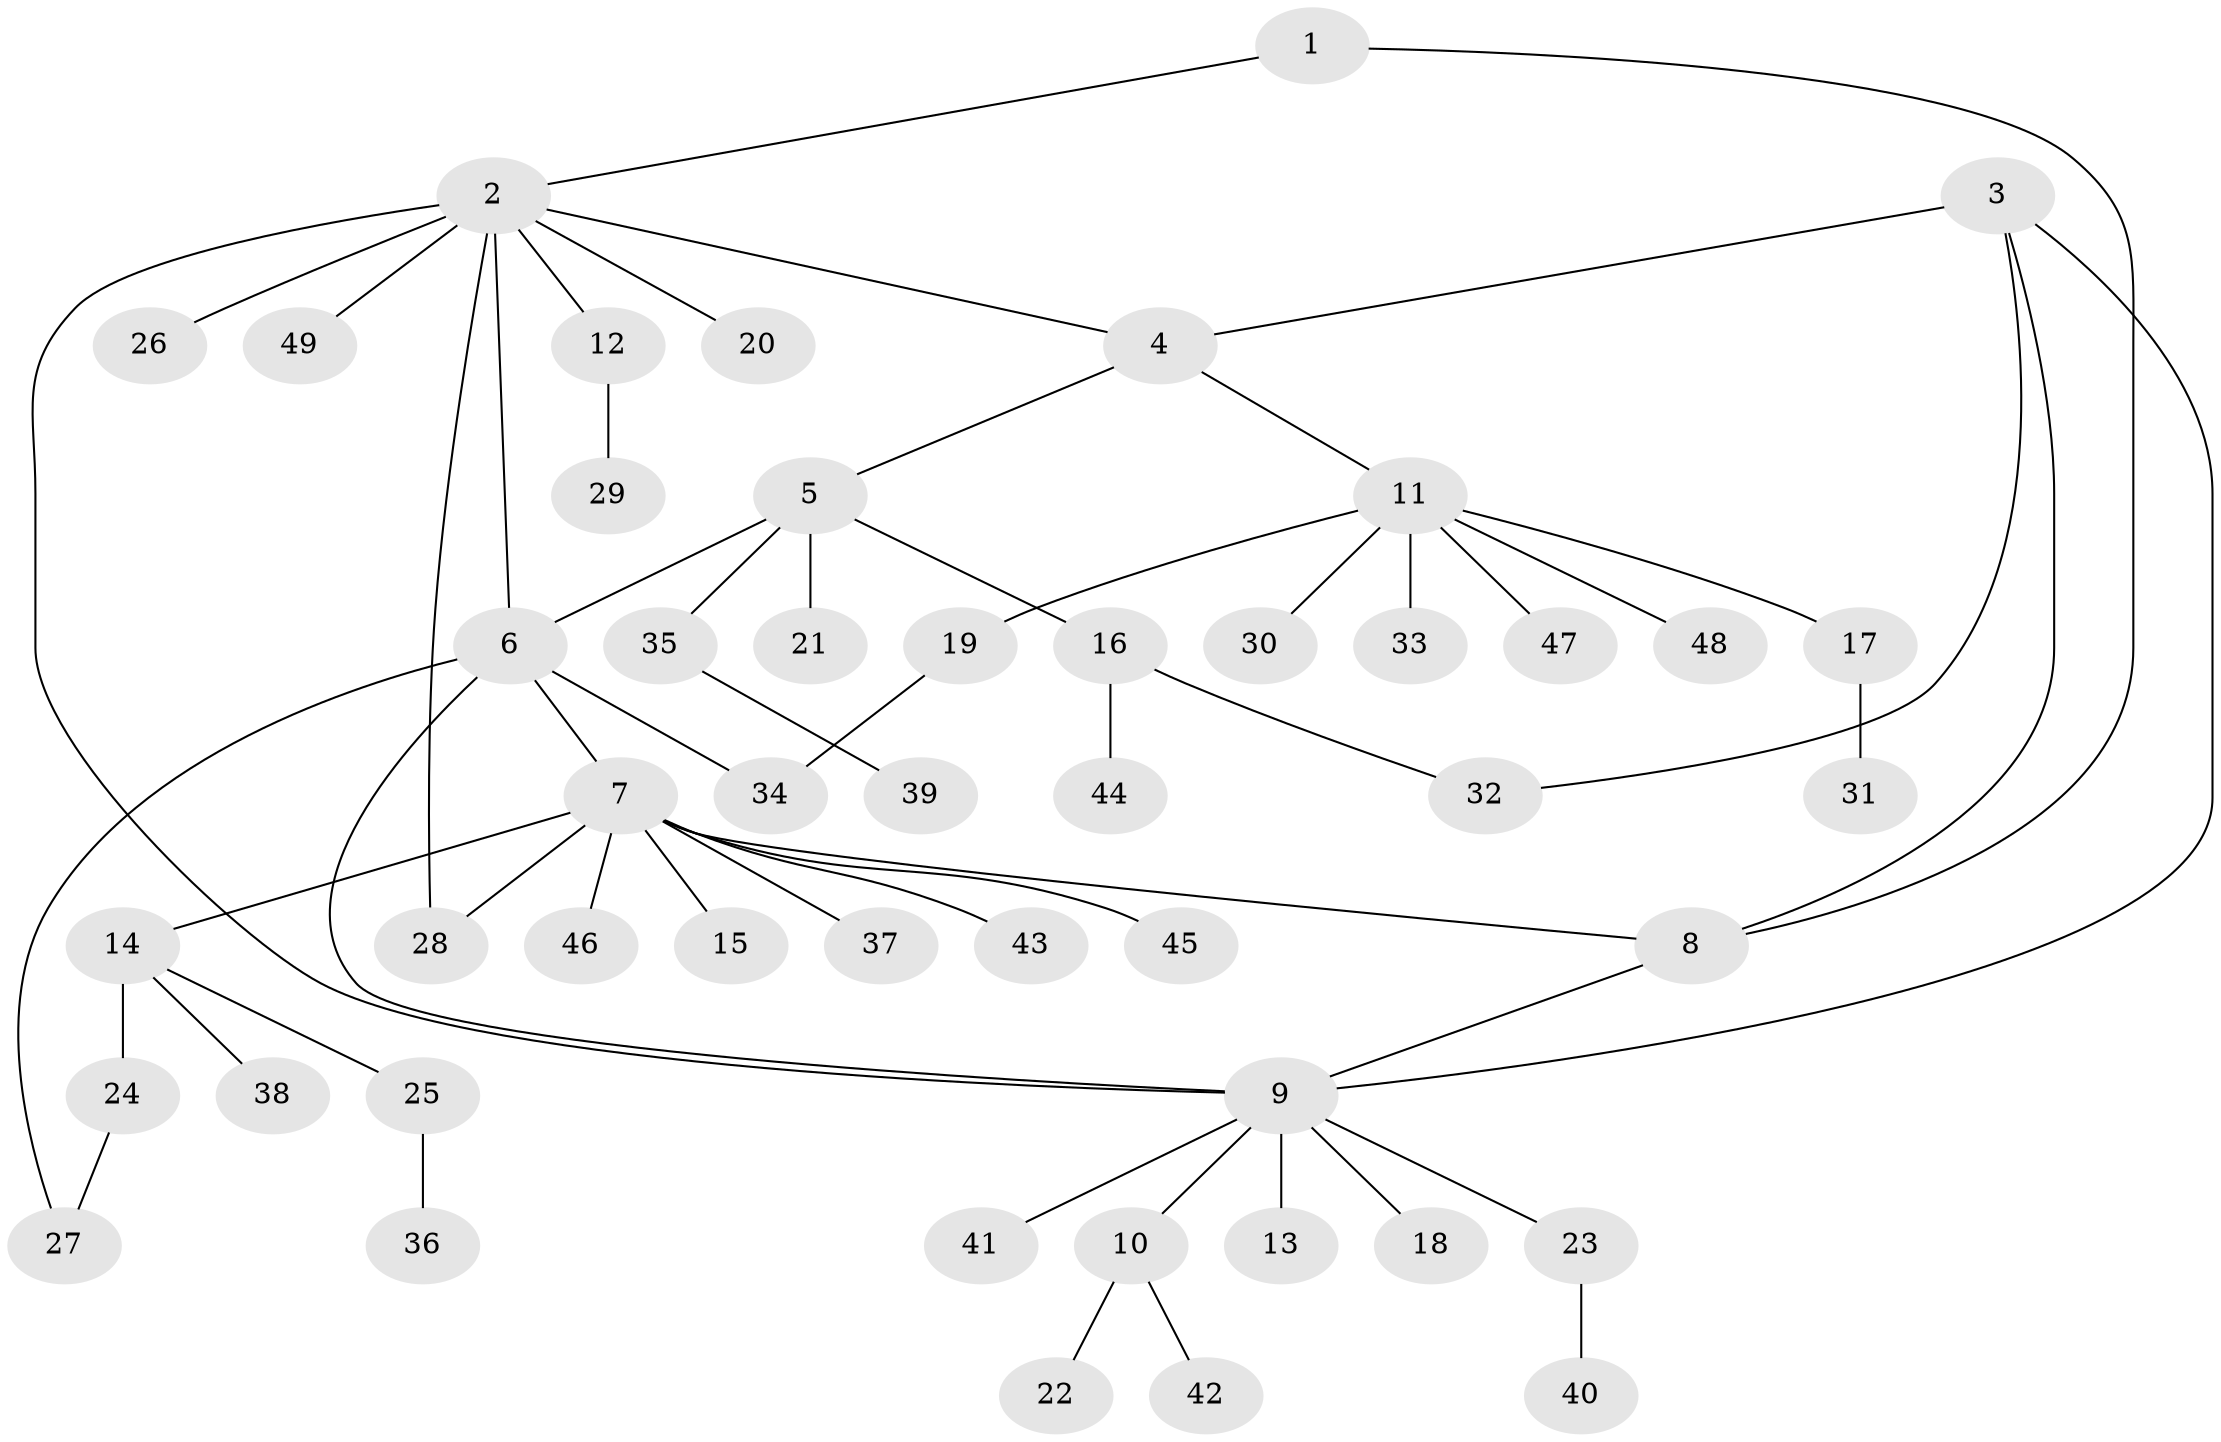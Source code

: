 // coarse degree distribution, {9: 0.029411764705882353, 4: 0.058823529411764705, 7: 0.029411764705882353, 6: 0.058823529411764705, 8: 0.058823529411764705, 2: 0.17647058823529413, 1: 0.5588235294117647, 3: 0.029411764705882353}
// Generated by graph-tools (version 1.1) at 2025/52/02/27/25 19:52:21]
// undirected, 49 vertices, 58 edges
graph export_dot {
graph [start="1"]
  node [color=gray90,style=filled];
  1;
  2;
  3;
  4;
  5;
  6;
  7;
  8;
  9;
  10;
  11;
  12;
  13;
  14;
  15;
  16;
  17;
  18;
  19;
  20;
  21;
  22;
  23;
  24;
  25;
  26;
  27;
  28;
  29;
  30;
  31;
  32;
  33;
  34;
  35;
  36;
  37;
  38;
  39;
  40;
  41;
  42;
  43;
  44;
  45;
  46;
  47;
  48;
  49;
  1 -- 2;
  1 -- 8;
  2 -- 4;
  2 -- 6;
  2 -- 9;
  2 -- 12;
  2 -- 20;
  2 -- 26;
  2 -- 28;
  2 -- 49;
  3 -- 4;
  3 -- 8;
  3 -- 9;
  3 -- 32;
  4 -- 5;
  4 -- 11;
  5 -- 6;
  5 -- 16;
  5 -- 21;
  5 -- 35;
  6 -- 7;
  6 -- 9;
  6 -- 27;
  6 -- 34;
  7 -- 8;
  7 -- 14;
  7 -- 15;
  7 -- 28;
  7 -- 37;
  7 -- 43;
  7 -- 45;
  7 -- 46;
  8 -- 9;
  9 -- 10;
  9 -- 13;
  9 -- 18;
  9 -- 23;
  9 -- 41;
  10 -- 22;
  10 -- 42;
  11 -- 17;
  11 -- 19;
  11 -- 30;
  11 -- 33;
  11 -- 47;
  11 -- 48;
  12 -- 29;
  14 -- 24;
  14 -- 25;
  14 -- 38;
  16 -- 32;
  16 -- 44;
  17 -- 31;
  19 -- 34;
  23 -- 40;
  24 -- 27;
  25 -- 36;
  35 -- 39;
}

